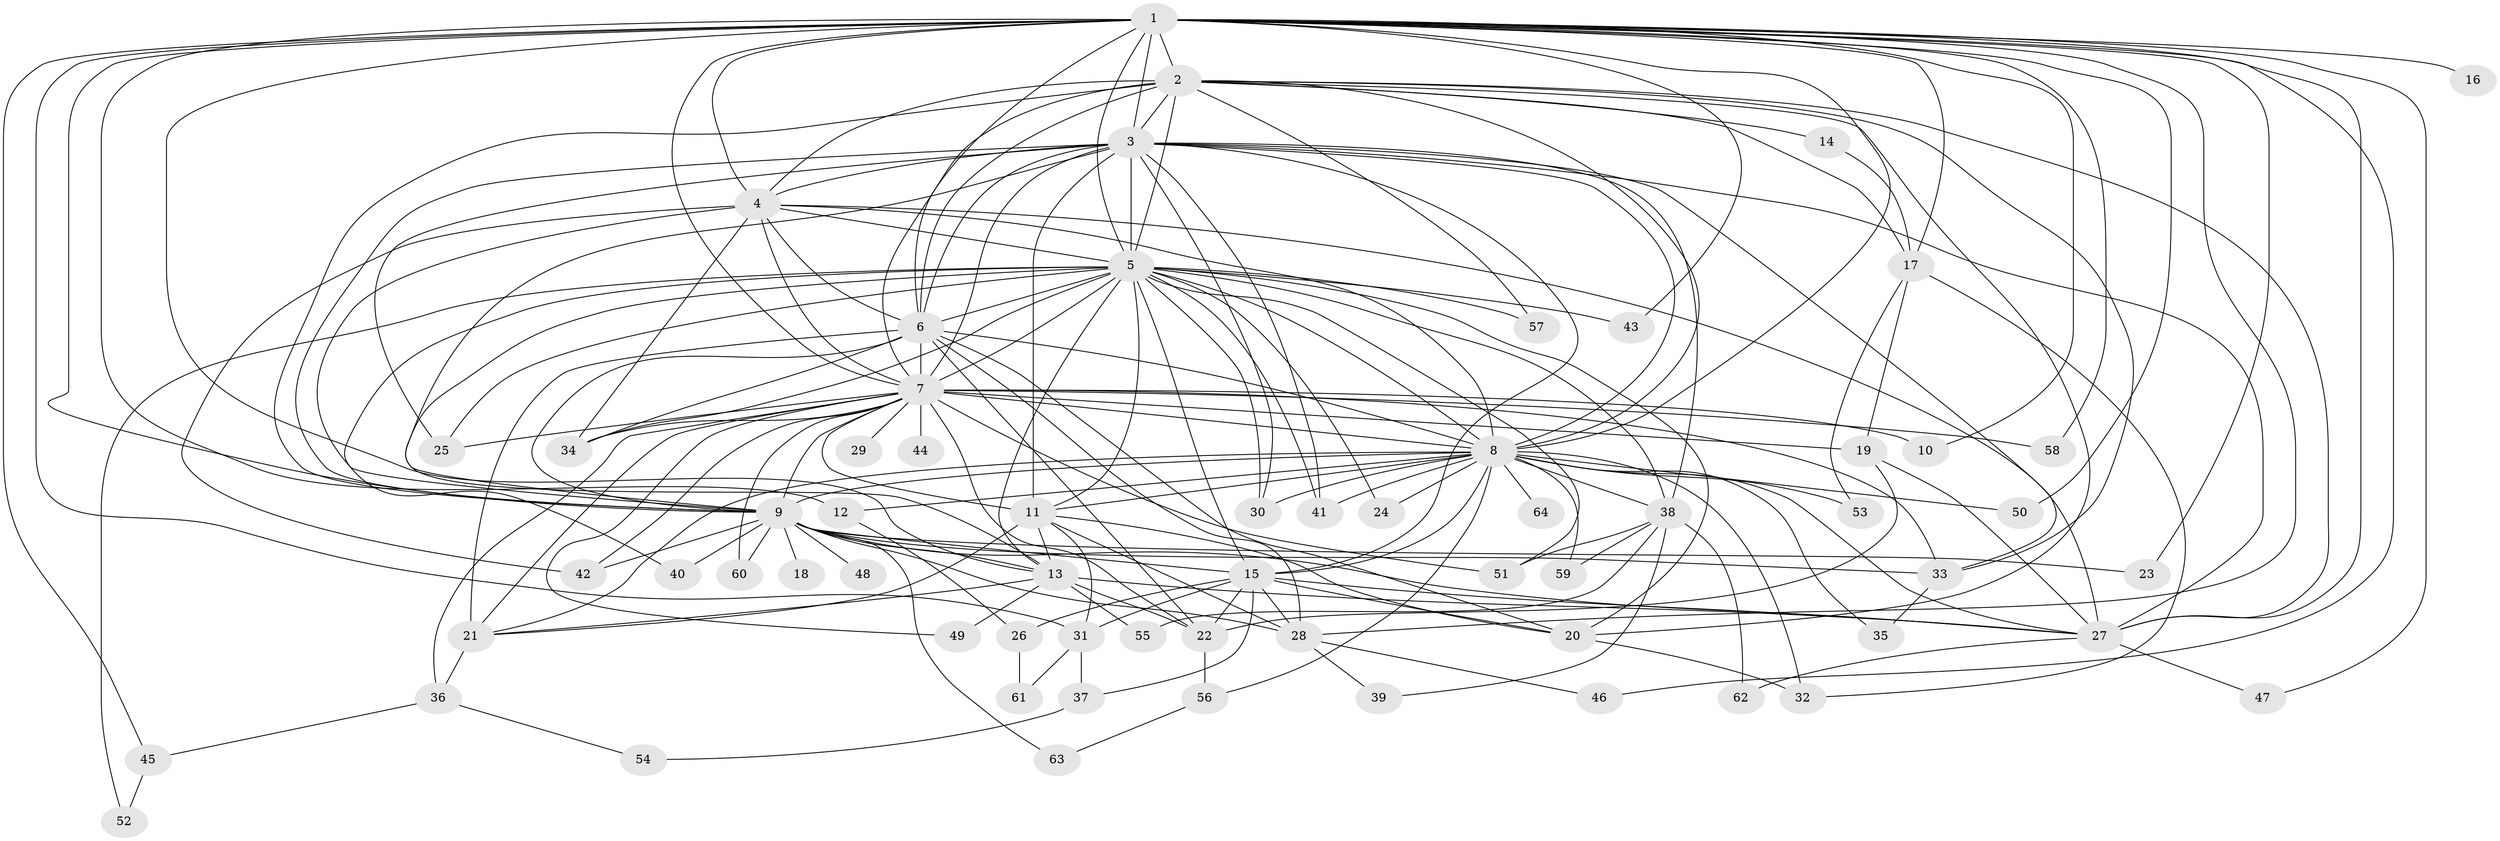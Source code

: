 // original degree distribution, {27: 0.0078125, 18: 0.0078125, 22: 0.0078125, 20: 0.0078125, 28: 0.0078125, 21: 0.0078125, 33: 0.0078125, 29: 0.015625, 24: 0.0078125, 2: 0.578125, 3: 0.21875, 9: 0.0078125, 6: 0.0234375, 4: 0.0625, 5: 0.03125}
// Generated by graph-tools (version 1.1) at 2025/34/03/09/25 02:34:50]
// undirected, 64 vertices, 178 edges
graph export_dot {
graph [start="1"]
  node [color=gray90,style=filled];
  1;
  2;
  3;
  4;
  5;
  6;
  7;
  8;
  9;
  10;
  11;
  12;
  13;
  14;
  15;
  16;
  17;
  18;
  19;
  20;
  21;
  22;
  23;
  24;
  25;
  26;
  27;
  28;
  29;
  30;
  31;
  32;
  33;
  34;
  35;
  36;
  37;
  38;
  39;
  40;
  41;
  42;
  43;
  44;
  45;
  46;
  47;
  48;
  49;
  50;
  51;
  52;
  53;
  54;
  55;
  56;
  57;
  58;
  59;
  60;
  61;
  62;
  63;
  64;
  1 -- 2 [weight=1.0];
  1 -- 3 [weight=3.0];
  1 -- 4 [weight=1.0];
  1 -- 5 [weight=1.0];
  1 -- 6 [weight=1.0];
  1 -- 7 [weight=1.0];
  1 -- 8 [weight=1.0];
  1 -- 9 [weight=1.0];
  1 -- 10 [weight=1.0];
  1 -- 12 [weight=1.0];
  1 -- 13 [weight=2.0];
  1 -- 16 [weight=1.0];
  1 -- 17 [weight=1.0];
  1 -- 23 [weight=1.0];
  1 -- 27 [weight=1.0];
  1 -- 28 [weight=1.0];
  1 -- 31 [weight=1.0];
  1 -- 43 [weight=1.0];
  1 -- 45 [weight=1.0];
  1 -- 46 [weight=1.0];
  1 -- 47 [weight=1.0];
  1 -- 50 [weight=1.0];
  1 -- 58 [weight=1.0];
  2 -- 3 [weight=2.0];
  2 -- 4 [weight=1.0];
  2 -- 5 [weight=1.0];
  2 -- 6 [weight=3.0];
  2 -- 7 [weight=1.0];
  2 -- 8 [weight=1.0];
  2 -- 9 [weight=1.0];
  2 -- 14 [weight=1.0];
  2 -- 17 [weight=1.0];
  2 -- 20 [weight=1.0];
  2 -- 27 [weight=1.0];
  2 -- 33 [weight=1.0];
  2 -- 57 [weight=1.0];
  3 -- 4 [weight=2.0];
  3 -- 5 [weight=2.0];
  3 -- 6 [weight=3.0];
  3 -- 7 [weight=2.0];
  3 -- 8 [weight=3.0];
  3 -- 9 [weight=4.0];
  3 -- 11 [weight=10.0];
  3 -- 13 [weight=2.0];
  3 -- 15 [weight=11.0];
  3 -- 25 [weight=1.0];
  3 -- 27 [weight=1.0];
  3 -- 30 [weight=1.0];
  3 -- 33 [weight=1.0];
  3 -- 38 [weight=1.0];
  3 -- 41 [weight=1.0];
  4 -- 5 [weight=2.0];
  4 -- 6 [weight=1.0];
  4 -- 7 [weight=1.0];
  4 -- 8 [weight=1.0];
  4 -- 9 [weight=1.0];
  4 -- 27 [weight=8.0];
  4 -- 34 [weight=1.0];
  4 -- 42 [weight=1.0];
  5 -- 6 [weight=2.0];
  5 -- 7 [weight=1.0];
  5 -- 8 [weight=1.0];
  5 -- 9 [weight=1.0];
  5 -- 11 [weight=1.0];
  5 -- 13 [weight=1.0];
  5 -- 15 [weight=3.0];
  5 -- 20 [weight=1.0];
  5 -- 24 [weight=1.0];
  5 -- 25 [weight=1.0];
  5 -- 30 [weight=1.0];
  5 -- 34 [weight=1.0];
  5 -- 38 [weight=1.0];
  5 -- 40 [weight=1.0];
  5 -- 41 [weight=1.0];
  5 -- 43 [weight=1.0];
  5 -- 51 [weight=1.0];
  5 -- 52 [weight=1.0];
  5 -- 57 [weight=1.0];
  6 -- 7 [weight=1.0];
  6 -- 8 [weight=1.0];
  6 -- 9 [weight=1.0];
  6 -- 20 [weight=1.0];
  6 -- 21 [weight=4.0];
  6 -- 22 [weight=1.0];
  6 -- 28 [weight=2.0];
  6 -- 34 [weight=1.0];
  7 -- 8 [weight=2.0];
  7 -- 9 [weight=1.0];
  7 -- 10 [weight=1.0];
  7 -- 11 [weight=2.0];
  7 -- 19 [weight=1.0];
  7 -- 21 [weight=1.0];
  7 -- 22 [weight=1.0];
  7 -- 25 [weight=1.0];
  7 -- 29 [weight=1.0];
  7 -- 33 [weight=1.0];
  7 -- 34 [weight=1.0];
  7 -- 36 [weight=1.0];
  7 -- 42 [weight=1.0];
  7 -- 44 [weight=1.0];
  7 -- 49 [weight=1.0];
  7 -- 51 [weight=1.0];
  7 -- 58 [weight=1.0];
  7 -- 60 [weight=1.0];
  8 -- 9 [weight=1.0];
  8 -- 11 [weight=2.0];
  8 -- 12 [weight=1.0];
  8 -- 15 [weight=1.0];
  8 -- 21 [weight=1.0];
  8 -- 24 [weight=1.0];
  8 -- 27 [weight=1.0];
  8 -- 30 [weight=2.0];
  8 -- 32 [weight=1.0];
  8 -- 35 [weight=1.0];
  8 -- 38 [weight=1.0];
  8 -- 41 [weight=1.0];
  8 -- 50 [weight=1.0];
  8 -- 53 [weight=1.0];
  8 -- 56 [weight=1.0];
  8 -- 59 [weight=1.0];
  8 -- 64 [weight=1.0];
  9 -- 13 [weight=1.0];
  9 -- 15 [weight=1.0];
  9 -- 18 [weight=1.0];
  9 -- 23 [weight=1.0];
  9 -- 27 [weight=1.0];
  9 -- 28 [weight=1.0];
  9 -- 33 [weight=1.0];
  9 -- 40 [weight=1.0];
  9 -- 42 [weight=1.0];
  9 -- 48 [weight=1.0];
  9 -- 60 [weight=1.0];
  9 -- 63 [weight=1.0];
  11 -- 13 [weight=1.0];
  11 -- 20 [weight=1.0];
  11 -- 21 [weight=1.0];
  11 -- 28 [weight=1.0];
  11 -- 31 [weight=1.0];
  12 -- 26 [weight=1.0];
  13 -- 21 [weight=1.0];
  13 -- 22 [weight=1.0];
  13 -- 27 [weight=2.0];
  13 -- 49 [weight=1.0];
  13 -- 55 [weight=1.0];
  14 -- 17 [weight=1.0];
  15 -- 20 [weight=1.0];
  15 -- 22 [weight=1.0];
  15 -- 26 [weight=1.0];
  15 -- 27 [weight=2.0];
  15 -- 28 [weight=1.0];
  15 -- 31 [weight=1.0];
  15 -- 37 [weight=1.0];
  17 -- 19 [weight=1.0];
  17 -- 32 [weight=1.0];
  17 -- 53 [weight=1.0];
  19 -- 22 [weight=1.0];
  19 -- 27 [weight=1.0];
  20 -- 32 [weight=1.0];
  21 -- 36 [weight=1.0];
  22 -- 56 [weight=1.0];
  26 -- 61 [weight=1.0];
  27 -- 47 [weight=1.0];
  27 -- 62 [weight=1.0];
  28 -- 39 [weight=1.0];
  28 -- 46 [weight=1.0];
  31 -- 37 [weight=1.0];
  31 -- 61 [weight=1.0];
  33 -- 35 [weight=1.0];
  36 -- 45 [weight=1.0];
  36 -- 54 [weight=1.0];
  37 -- 54 [weight=1.0];
  38 -- 39 [weight=1.0];
  38 -- 51 [weight=1.0];
  38 -- 55 [weight=1.0];
  38 -- 59 [weight=1.0];
  38 -- 62 [weight=1.0];
  45 -- 52 [weight=1.0];
  56 -- 63 [weight=1.0];
}
